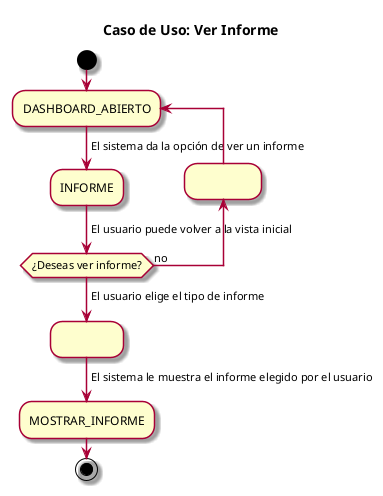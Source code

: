 @startuml descripción CDU informe

skin rose
title Caso de Uso: Ver Informe
start
  repeat :DASHBOARD_ABIERTO;
  -> El sistema da la opción de ver un informe;
  :INFORME;
  backward:                  ;
  -> El usuario puede volver a la vista inicial;
  repeat while (¿Deseas ver informe?) is (no)
    -> El usuario elige el tipo de informe;
    :                 ;
    -> El sistema le muestra el informe elegido por el usuario;
    :MOSTRAR_INFORME;
  stop

@enduml